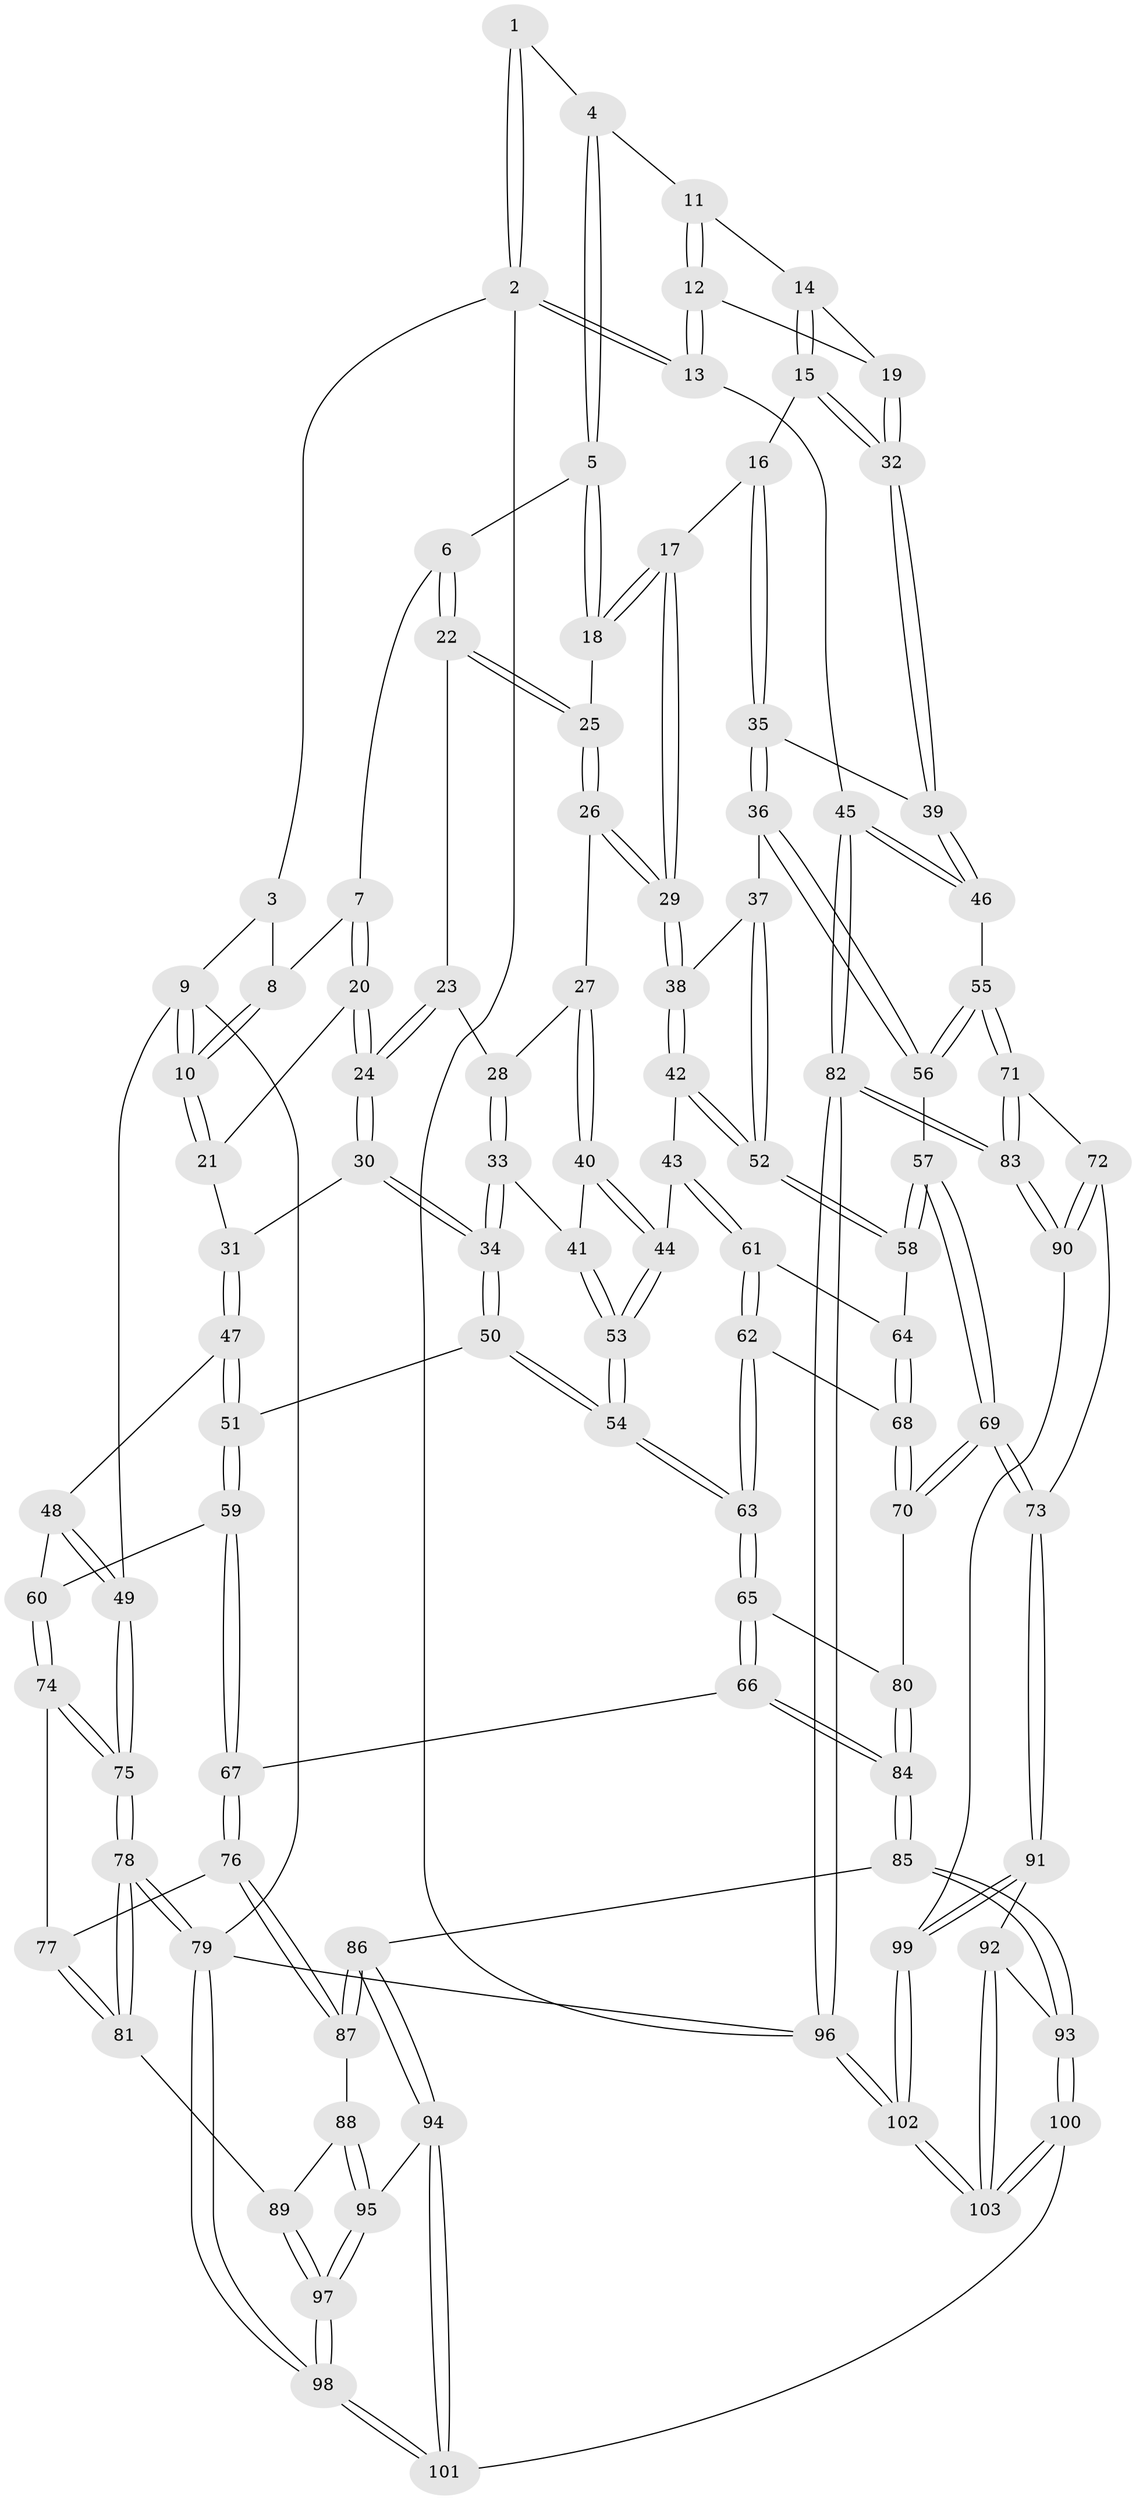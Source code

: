 // Generated by graph-tools (version 1.1) at 2025/27/03/09/25 03:27:15]
// undirected, 103 vertices, 254 edges
graph export_dot {
graph [start="1"]
  node [color=gray90,style=filled];
  1 [pos="+0.6935390170413654+0"];
  2 [pos="+1+0"];
  3 [pos="+0.3485234772505494+0"];
  4 [pos="+0.6977497430007265+0"];
  5 [pos="+0.6534644859289135+0.0720772739411663"];
  6 [pos="+0.40305450022632217+0.18979503589914393"];
  7 [pos="+0.31525699650156014+0.08375304266192549"];
  8 [pos="+0.30826586402385997+0.009969816008462471"];
  9 [pos="+0+0.25133233395701593"];
  10 [pos="+0+0.24509109621525663"];
  11 [pos="+0.7850791692217722+0.0652658700328683"];
  12 [pos="+1+0.22002831326130928"];
  13 [pos="+1+0.18703868595255102"];
  14 [pos="+0.8129865010059284+0.142185418050217"];
  15 [pos="+0.822023012589969+0.302540071741378"];
  16 [pos="+0.7524349636931381+0.322128991354429"];
  17 [pos="+0.7518776770130079+0.3220339528161412"];
  18 [pos="+0.6217915046374978+0.2044489744608692"];
  19 [pos="+0.9953582593713196+0.2635566354960227"];
  20 [pos="+0.24231338374237268+0.2291627262453912"];
  21 [pos="+0.17417793974103504+0.27444594741780176"];
  22 [pos="+0.421215192112437+0.22157985059437768"];
  23 [pos="+0.40911514721063796+0.27353236853667234"];
  24 [pos="+0.34981455654342014+0.3326394872401562"];
  25 [pos="+0.5921482333376087+0.23398094374475792"];
  26 [pos="+0.5719446775262289+0.3078118406699537"];
  27 [pos="+0.5423772764725064+0.33888159706605525"];
  28 [pos="+0.4819226818408342+0.33984237733299166"];
  29 [pos="+0.6616308348082627+0.399891460575734"];
  30 [pos="+0.3489242374043436+0.33929555589537486"];
  31 [pos="+0.2186591907206802+0.376187164661945"];
  32 [pos="+0.8958475717471908+0.3339362003982545"];
  33 [pos="+0.4155498275178996+0.4155198732635804"];
  34 [pos="+0.3789805108579101+0.4245817239418574"];
  35 [pos="+0.7699591438782185+0.4426735860528716"];
  36 [pos="+0.7666518774559418+0.4500730711189716"];
  37 [pos="+0.7141742468540849+0.4507102746426483"];
  38 [pos="+0.6596276174006593+0.41761280270342294"];
  39 [pos="+0.900050360968367+0.39683547626812105"];
  40 [pos="+0.5391873778520414+0.43603257931788364"];
  41 [pos="+0.5019144342937765+0.4409569388611533"];
  42 [pos="+0.602932947844209+0.47737099263441646"];
  43 [pos="+0.5875432865365936+0.48210904149565936"];
  44 [pos="+0.574050555476916+0.47264950821958457"];
  45 [pos="+1+0.5879748171349332"];
  46 [pos="+0.9735081172023934+0.581944810121125"];
  47 [pos="+0.215766287825998+0.4026969275788801"];
  48 [pos="+0.14967553838099495+0.4575532519864198"];
  49 [pos="+0+0.46268430910140007"];
  50 [pos="+0.349889105540586+0.48856043223085577"];
  51 [pos="+0.33678160771932514+0.49519160941488916"];
  52 [pos="+0.6926096023457388+0.5298649345518062"];
  53 [pos="+0.4504216015970997+0.5318012479797865"];
  54 [pos="+0.44116787037776284+0.5412384701412712"];
  55 [pos="+0.9369294151005821+0.600089095988713"];
  56 [pos="+0.8077135570295588+0.5638680370281575"];
  57 [pos="+0.7681575137062816+0.5725991806236242"];
  58 [pos="+0.7207466980004145+0.5703328753716024"];
  59 [pos="+0.2732492866314375+0.5846055156704396"];
  60 [pos="+0.2557366898402158+0.5950979690960826"];
  61 [pos="+0.5707379785102614+0.5654922801704887"];
  62 [pos="+0.5346742371737094+0.6216400224087563"];
  63 [pos="+0.4986418418063867+0.6364158325202043"];
  64 [pos="+0.7036351175555229+0.5826901746649246"];
  65 [pos="+0.48486182337150746+0.6595602652305266"];
  66 [pos="+0.4667959429605036+0.6829987559091285"];
  67 [pos="+0.4614541190134486+0.6834593106499691"];
  68 [pos="+0.6496485750664088+0.6725712017833293"];
  69 [pos="+0.7070813258056334+0.7678759136220029"];
  70 [pos="+0.683289601131568+0.7453403958983428"];
  71 [pos="+0.8914775645996094+0.6882103679902998"];
  72 [pos="+0.8648037697016515+0.7171737481359035"];
  73 [pos="+0.7234569445760385+0.7915486424664196"];
  74 [pos="+0.24579019559152493+0.6092322353508344"];
  75 [pos="+0+0.5610719554075525"];
  76 [pos="+0.3435629591168633+0.7492557106255463"];
  77 [pos="+0.2398642185771742+0.6619252412513595"];
  78 [pos="+0+0.7180110198237468"];
  79 [pos="+0+1"];
  80 [pos="+0.6191727934828307+0.7472168308422578"];
  81 [pos="+0.1769858074961617+0.7402712749903292"];
  82 [pos="+1+1"];
  83 [pos="+1+0.92147681556426"];
  84 [pos="+0.4988538101363919+0.7873818860324667"];
  85 [pos="+0.49871402491078276+0.8275949094439234"];
  86 [pos="+0.4084118658977214+0.8671224754043786"];
  87 [pos="+0.33946560055874553+0.7766101312147954"];
  88 [pos="+0.30027657076008746+0.8047874787288375"];
  89 [pos="+0.2046299231612958+0.8145932865107278"];
  90 [pos="+0.9051660674143265+0.8981402054016084"];
  91 [pos="+0.7170699391769584+0.8295643063328919"];
  92 [pos="+0.6515933106651616+0.875691212430291"];
  93 [pos="+0.5742080887373349+0.8944812939757266"];
  94 [pos="+0.3820876288560561+0.9127681730664978"];
  95 [pos="+0.3102660270964158+0.8889843038765112"];
  96 [pos="+1+1"];
  97 [pos="+0.18683749407959582+0.9141507738509124"];
  98 [pos="+0+1"];
  99 [pos="+0.8103270141113522+0.9233198733966695"];
  100 [pos="+0.46495195010423146+1"];
  101 [pos="+0.4045329509605827+1"];
  102 [pos="+0.7685103086780046+1"];
  103 [pos="+0.7536279460715698+1"];
  1 -- 2;
  1 -- 2;
  1 -- 4;
  2 -- 3;
  2 -- 13;
  2 -- 13;
  2 -- 96;
  3 -- 8;
  3 -- 9;
  4 -- 5;
  4 -- 5;
  4 -- 11;
  5 -- 6;
  5 -- 18;
  5 -- 18;
  6 -- 7;
  6 -- 22;
  6 -- 22;
  7 -- 8;
  7 -- 20;
  7 -- 20;
  8 -- 10;
  8 -- 10;
  9 -- 10;
  9 -- 10;
  9 -- 49;
  9 -- 79;
  10 -- 21;
  10 -- 21;
  11 -- 12;
  11 -- 12;
  11 -- 14;
  12 -- 13;
  12 -- 13;
  12 -- 19;
  13 -- 45;
  14 -- 15;
  14 -- 15;
  14 -- 19;
  15 -- 16;
  15 -- 32;
  15 -- 32;
  16 -- 17;
  16 -- 35;
  16 -- 35;
  17 -- 18;
  17 -- 18;
  17 -- 29;
  17 -- 29;
  18 -- 25;
  19 -- 32;
  19 -- 32;
  20 -- 21;
  20 -- 24;
  20 -- 24;
  21 -- 31;
  22 -- 23;
  22 -- 25;
  22 -- 25;
  23 -- 24;
  23 -- 24;
  23 -- 28;
  24 -- 30;
  24 -- 30;
  25 -- 26;
  25 -- 26;
  26 -- 27;
  26 -- 29;
  26 -- 29;
  27 -- 28;
  27 -- 40;
  27 -- 40;
  28 -- 33;
  28 -- 33;
  29 -- 38;
  29 -- 38;
  30 -- 31;
  30 -- 34;
  30 -- 34;
  31 -- 47;
  31 -- 47;
  32 -- 39;
  32 -- 39;
  33 -- 34;
  33 -- 34;
  33 -- 41;
  34 -- 50;
  34 -- 50;
  35 -- 36;
  35 -- 36;
  35 -- 39;
  36 -- 37;
  36 -- 56;
  36 -- 56;
  37 -- 38;
  37 -- 52;
  37 -- 52;
  38 -- 42;
  38 -- 42;
  39 -- 46;
  39 -- 46;
  40 -- 41;
  40 -- 44;
  40 -- 44;
  41 -- 53;
  41 -- 53;
  42 -- 43;
  42 -- 52;
  42 -- 52;
  43 -- 44;
  43 -- 61;
  43 -- 61;
  44 -- 53;
  44 -- 53;
  45 -- 46;
  45 -- 46;
  45 -- 82;
  45 -- 82;
  46 -- 55;
  47 -- 48;
  47 -- 51;
  47 -- 51;
  48 -- 49;
  48 -- 49;
  48 -- 60;
  49 -- 75;
  49 -- 75;
  50 -- 51;
  50 -- 54;
  50 -- 54;
  51 -- 59;
  51 -- 59;
  52 -- 58;
  52 -- 58;
  53 -- 54;
  53 -- 54;
  54 -- 63;
  54 -- 63;
  55 -- 56;
  55 -- 56;
  55 -- 71;
  55 -- 71;
  56 -- 57;
  57 -- 58;
  57 -- 58;
  57 -- 69;
  57 -- 69;
  58 -- 64;
  59 -- 60;
  59 -- 67;
  59 -- 67;
  60 -- 74;
  60 -- 74;
  61 -- 62;
  61 -- 62;
  61 -- 64;
  62 -- 63;
  62 -- 63;
  62 -- 68;
  63 -- 65;
  63 -- 65;
  64 -- 68;
  64 -- 68;
  65 -- 66;
  65 -- 66;
  65 -- 80;
  66 -- 67;
  66 -- 84;
  66 -- 84;
  67 -- 76;
  67 -- 76;
  68 -- 70;
  68 -- 70;
  69 -- 70;
  69 -- 70;
  69 -- 73;
  69 -- 73;
  70 -- 80;
  71 -- 72;
  71 -- 83;
  71 -- 83;
  72 -- 73;
  72 -- 90;
  72 -- 90;
  73 -- 91;
  73 -- 91;
  74 -- 75;
  74 -- 75;
  74 -- 77;
  75 -- 78;
  75 -- 78;
  76 -- 77;
  76 -- 87;
  76 -- 87;
  77 -- 81;
  77 -- 81;
  78 -- 79;
  78 -- 79;
  78 -- 81;
  78 -- 81;
  79 -- 98;
  79 -- 98;
  79 -- 96;
  80 -- 84;
  80 -- 84;
  81 -- 89;
  82 -- 83;
  82 -- 83;
  82 -- 96;
  82 -- 96;
  83 -- 90;
  83 -- 90;
  84 -- 85;
  84 -- 85;
  85 -- 86;
  85 -- 93;
  85 -- 93;
  86 -- 87;
  86 -- 87;
  86 -- 94;
  86 -- 94;
  87 -- 88;
  88 -- 89;
  88 -- 95;
  88 -- 95;
  89 -- 97;
  89 -- 97;
  90 -- 99;
  91 -- 92;
  91 -- 99;
  91 -- 99;
  92 -- 93;
  92 -- 103;
  92 -- 103;
  93 -- 100;
  93 -- 100;
  94 -- 95;
  94 -- 101;
  94 -- 101;
  95 -- 97;
  95 -- 97;
  96 -- 102;
  96 -- 102;
  97 -- 98;
  97 -- 98;
  98 -- 101;
  98 -- 101;
  99 -- 102;
  99 -- 102;
  100 -- 101;
  100 -- 103;
  100 -- 103;
  102 -- 103;
  102 -- 103;
}
